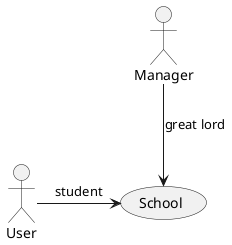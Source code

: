 @startuml

skinparam monochrome true
skinparam shadowing false

User      as u
Manager   as m
(School)  as s

u -> s  : student
m --> s : great lord

@enduml
